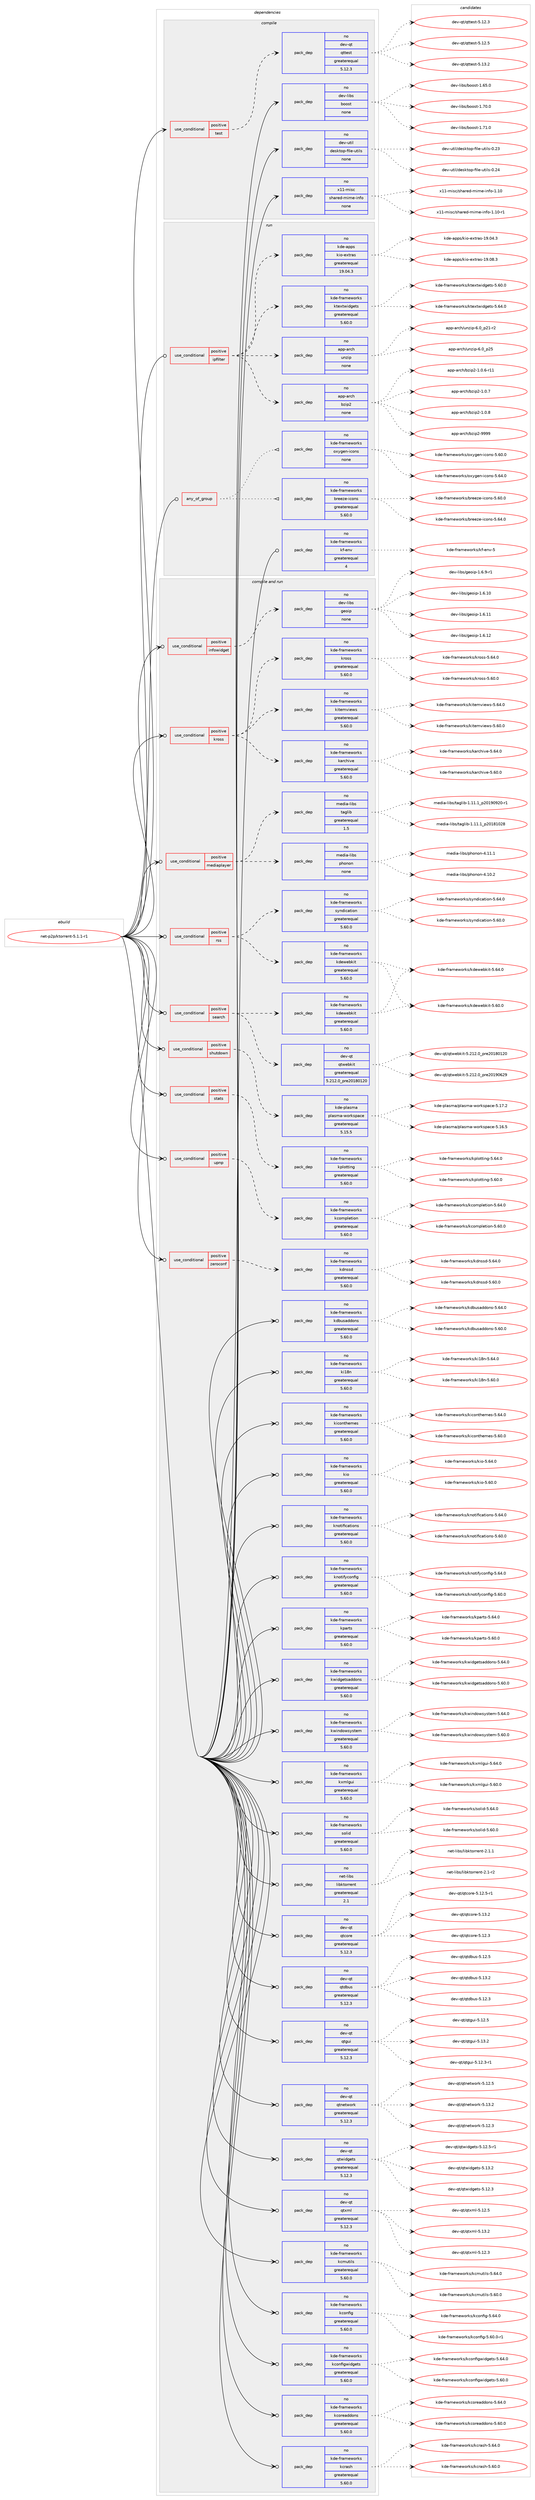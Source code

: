 digraph prolog {

# *************
# Graph options
# *************

newrank=true;
concentrate=true;
compound=true;
graph [rankdir=LR,fontname=Helvetica,fontsize=10,ranksep=1.5];#, ranksep=2.5, nodesep=0.2];
edge  [arrowhead=vee];
node  [fontname=Helvetica,fontsize=10];

# **********
# The ebuild
# **********

subgraph cluster_leftcol {
color=gray;
rank=same;
label=<<i>ebuild</i>>;
id [label="net-p2p/ktorrent-5.1.1-r1", color=red, width=4, href="../net-p2p/ktorrent-5.1.1-r1.svg"];
}

# ****************
# The dependencies
# ****************

subgraph cluster_midcol {
color=gray;
label=<<i>dependencies</i>>;
subgraph cluster_compile {
fillcolor="#eeeeee";
style=filled;
label=<<i>compile</i>>;
subgraph cond204789 {
dependency840212 [label=<<TABLE BORDER="0" CELLBORDER="1" CELLSPACING="0" CELLPADDING="4"><TR><TD ROWSPAN="3" CELLPADDING="10">use_conditional</TD></TR><TR><TD>positive</TD></TR><TR><TD>test</TD></TR></TABLE>>, shape=none, color=red];
subgraph pack620600 {
dependency840213 [label=<<TABLE BORDER="0" CELLBORDER="1" CELLSPACING="0" CELLPADDING="4" WIDTH="220"><TR><TD ROWSPAN="6" CELLPADDING="30">pack_dep</TD></TR><TR><TD WIDTH="110">no</TD></TR><TR><TD>dev-qt</TD></TR><TR><TD>qttest</TD></TR><TR><TD>greaterequal</TD></TR><TR><TD>5.12.3</TD></TR></TABLE>>, shape=none, color=blue];
}
dependency840212:e -> dependency840213:w [weight=20,style="dashed",arrowhead="vee"];
}
id:e -> dependency840212:w [weight=20,style="solid",arrowhead="vee"];
subgraph pack620601 {
dependency840214 [label=<<TABLE BORDER="0" CELLBORDER="1" CELLSPACING="0" CELLPADDING="4" WIDTH="220"><TR><TD ROWSPAN="6" CELLPADDING="30">pack_dep</TD></TR><TR><TD WIDTH="110">no</TD></TR><TR><TD>dev-libs</TD></TR><TR><TD>boost</TD></TR><TR><TD>none</TD></TR><TR><TD></TD></TR></TABLE>>, shape=none, color=blue];
}
id:e -> dependency840214:w [weight=20,style="solid",arrowhead="vee"];
subgraph pack620602 {
dependency840215 [label=<<TABLE BORDER="0" CELLBORDER="1" CELLSPACING="0" CELLPADDING="4" WIDTH="220"><TR><TD ROWSPAN="6" CELLPADDING="30">pack_dep</TD></TR><TR><TD WIDTH="110">no</TD></TR><TR><TD>dev-util</TD></TR><TR><TD>desktop-file-utils</TD></TR><TR><TD>none</TD></TR><TR><TD></TD></TR></TABLE>>, shape=none, color=blue];
}
id:e -> dependency840215:w [weight=20,style="solid",arrowhead="vee"];
subgraph pack620603 {
dependency840216 [label=<<TABLE BORDER="0" CELLBORDER="1" CELLSPACING="0" CELLPADDING="4" WIDTH="220"><TR><TD ROWSPAN="6" CELLPADDING="30">pack_dep</TD></TR><TR><TD WIDTH="110">no</TD></TR><TR><TD>x11-misc</TD></TR><TR><TD>shared-mime-info</TD></TR><TR><TD>none</TD></TR><TR><TD></TD></TR></TABLE>>, shape=none, color=blue];
}
id:e -> dependency840216:w [weight=20,style="solid",arrowhead="vee"];
}
subgraph cluster_compileandrun {
fillcolor="#eeeeee";
style=filled;
label=<<i>compile and run</i>>;
subgraph cond204790 {
dependency840217 [label=<<TABLE BORDER="0" CELLBORDER="1" CELLSPACING="0" CELLPADDING="4"><TR><TD ROWSPAN="3" CELLPADDING="10">use_conditional</TD></TR><TR><TD>positive</TD></TR><TR><TD>infowidget</TD></TR></TABLE>>, shape=none, color=red];
subgraph pack620604 {
dependency840218 [label=<<TABLE BORDER="0" CELLBORDER="1" CELLSPACING="0" CELLPADDING="4" WIDTH="220"><TR><TD ROWSPAN="6" CELLPADDING="30">pack_dep</TD></TR><TR><TD WIDTH="110">no</TD></TR><TR><TD>dev-libs</TD></TR><TR><TD>geoip</TD></TR><TR><TD>none</TD></TR><TR><TD></TD></TR></TABLE>>, shape=none, color=blue];
}
dependency840217:e -> dependency840218:w [weight=20,style="dashed",arrowhead="vee"];
}
id:e -> dependency840217:w [weight=20,style="solid",arrowhead="odotvee"];
subgraph cond204791 {
dependency840219 [label=<<TABLE BORDER="0" CELLBORDER="1" CELLSPACING="0" CELLPADDING="4"><TR><TD ROWSPAN="3" CELLPADDING="10">use_conditional</TD></TR><TR><TD>positive</TD></TR><TR><TD>kross</TD></TR></TABLE>>, shape=none, color=red];
subgraph pack620605 {
dependency840220 [label=<<TABLE BORDER="0" CELLBORDER="1" CELLSPACING="0" CELLPADDING="4" WIDTH="220"><TR><TD ROWSPAN="6" CELLPADDING="30">pack_dep</TD></TR><TR><TD WIDTH="110">no</TD></TR><TR><TD>kde-frameworks</TD></TR><TR><TD>karchive</TD></TR><TR><TD>greaterequal</TD></TR><TR><TD>5.60.0</TD></TR></TABLE>>, shape=none, color=blue];
}
dependency840219:e -> dependency840220:w [weight=20,style="dashed",arrowhead="vee"];
subgraph pack620606 {
dependency840221 [label=<<TABLE BORDER="0" CELLBORDER="1" CELLSPACING="0" CELLPADDING="4" WIDTH="220"><TR><TD ROWSPAN="6" CELLPADDING="30">pack_dep</TD></TR><TR><TD WIDTH="110">no</TD></TR><TR><TD>kde-frameworks</TD></TR><TR><TD>kitemviews</TD></TR><TR><TD>greaterequal</TD></TR><TR><TD>5.60.0</TD></TR></TABLE>>, shape=none, color=blue];
}
dependency840219:e -> dependency840221:w [weight=20,style="dashed",arrowhead="vee"];
subgraph pack620607 {
dependency840222 [label=<<TABLE BORDER="0" CELLBORDER="1" CELLSPACING="0" CELLPADDING="4" WIDTH="220"><TR><TD ROWSPAN="6" CELLPADDING="30">pack_dep</TD></TR><TR><TD WIDTH="110">no</TD></TR><TR><TD>kde-frameworks</TD></TR><TR><TD>kross</TD></TR><TR><TD>greaterequal</TD></TR><TR><TD>5.60.0</TD></TR></TABLE>>, shape=none, color=blue];
}
dependency840219:e -> dependency840222:w [weight=20,style="dashed",arrowhead="vee"];
}
id:e -> dependency840219:w [weight=20,style="solid",arrowhead="odotvee"];
subgraph cond204792 {
dependency840223 [label=<<TABLE BORDER="0" CELLBORDER="1" CELLSPACING="0" CELLPADDING="4"><TR><TD ROWSPAN="3" CELLPADDING="10">use_conditional</TD></TR><TR><TD>positive</TD></TR><TR><TD>mediaplayer</TD></TR></TABLE>>, shape=none, color=red];
subgraph pack620608 {
dependency840224 [label=<<TABLE BORDER="0" CELLBORDER="1" CELLSPACING="0" CELLPADDING="4" WIDTH="220"><TR><TD ROWSPAN="6" CELLPADDING="30">pack_dep</TD></TR><TR><TD WIDTH="110">no</TD></TR><TR><TD>media-libs</TD></TR><TR><TD>phonon</TD></TR><TR><TD>none</TD></TR><TR><TD></TD></TR></TABLE>>, shape=none, color=blue];
}
dependency840223:e -> dependency840224:w [weight=20,style="dashed",arrowhead="vee"];
subgraph pack620609 {
dependency840225 [label=<<TABLE BORDER="0" CELLBORDER="1" CELLSPACING="0" CELLPADDING="4" WIDTH="220"><TR><TD ROWSPAN="6" CELLPADDING="30">pack_dep</TD></TR><TR><TD WIDTH="110">no</TD></TR><TR><TD>media-libs</TD></TR><TR><TD>taglib</TD></TR><TR><TD>greaterequal</TD></TR><TR><TD>1.5</TD></TR></TABLE>>, shape=none, color=blue];
}
dependency840223:e -> dependency840225:w [weight=20,style="dashed",arrowhead="vee"];
}
id:e -> dependency840223:w [weight=20,style="solid",arrowhead="odotvee"];
subgraph cond204793 {
dependency840226 [label=<<TABLE BORDER="0" CELLBORDER="1" CELLSPACING="0" CELLPADDING="4"><TR><TD ROWSPAN="3" CELLPADDING="10">use_conditional</TD></TR><TR><TD>positive</TD></TR><TR><TD>rss</TD></TR></TABLE>>, shape=none, color=red];
subgraph pack620610 {
dependency840227 [label=<<TABLE BORDER="0" CELLBORDER="1" CELLSPACING="0" CELLPADDING="4" WIDTH="220"><TR><TD ROWSPAN="6" CELLPADDING="30">pack_dep</TD></TR><TR><TD WIDTH="110">no</TD></TR><TR><TD>kde-frameworks</TD></TR><TR><TD>kdewebkit</TD></TR><TR><TD>greaterequal</TD></TR><TR><TD>5.60.0</TD></TR></TABLE>>, shape=none, color=blue];
}
dependency840226:e -> dependency840227:w [weight=20,style="dashed",arrowhead="vee"];
subgraph pack620611 {
dependency840228 [label=<<TABLE BORDER="0" CELLBORDER="1" CELLSPACING="0" CELLPADDING="4" WIDTH="220"><TR><TD ROWSPAN="6" CELLPADDING="30">pack_dep</TD></TR><TR><TD WIDTH="110">no</TD></TR><TR><TD>kde-frameworks</TD></TR><TR><TD>syndication</TD></TR><TR><TD>greaterequal</TD></TR><TR><TD>5.60.0</TD></TR></TABLE>>, shape=none, color=blue];
}
dependency840226:e -> dependency840228:w [weight=20,style="dashed",arrowhead="vee"];
}
id:e -> dependency840226:w [weight=20,style="solid",arrowhead="odotvee"];
subgraph cond204794 {
dependency840229 [label=<<TABLE BORDER="0" CELLBORDER="1" CELLSPACING="0" CELLPADDING="4"><TR><TD ROWSPAN="3" CELLPADDING="10">use_conditional</TD></TR><TR><TD>positive</TD></TR><TR><TD>search</TD></TR></TABLE>>, shape=none, color=red];
subgraph pack620612 {
dependency840230 [label=<<TABLE BORDER="0" CELLBORDER="1" CELLSPACING="0" CELLPADDING="4" WIDTH="220"><TR><TD ROWSPAN="6" CELLPADDING="30">pack_dep</TD></TR><TR><TD WIDTH="110">no</TD></TR><TR><TD>kde-frameworks</TD></TR><TR><TD>kdewebkit</TD></TR><TR><TD>greaterequal</TD></TR><TR><TD>5.60.0</TD></TR></TABLE>>, shape=none, color=blue];
}
dependency840229:e -> dependency840230:w [weight=20,style="dashed",arrowhead="vee"];
subgraph pack620613 {
dependency840231 [label=<<TABLE BORDER="0" CELLBORDER="1" CELLSPACING="0" CELLPADDING="4" WIDTH="220"><TR><TD ROWSPAN="6" CELLPADDING="30">pack_dep</TD></TR><TR><TD WIDTH="110">no</TD></TR><TR><TD>dev-qt</TD></TR><TR><TD>qtwebkit</TD></TR><TR><TD>greaterequal</TD></TR><TR><TD>5.212.0_pre20180120</TD></TR></TABLE>>, shape=none, color=blue];
}
dependency840229:e -> dependency840231:w [weight=20,style="dashed",arrowhead="vee"];
}
id:e -> dependency840229:w [weight=20,style="solid",arrowhead="odotvee"];
subgraph cond204795 {
dependency840232 [label=<<TABLE BORDER="0" CELLBORDER="1" CELLSPACING="0" CELLPADDING="4"><TR><TD ROWSPAN="3" CELLPADDING="10">use_conditional</TD></TR><TR><TD>positive</TD></TR><TR><TD>shutdown</TD></TR></TABLE>>, shape=none, color=red];
subgraph pack620614 {
dependency840233 [label=<<TABLE BORDER="0" CELLBORDER="1" CELLSPACING="0" CELLPADDING="4" WIDTH="220"><TR><TD ROWSPAN="6" CELLPADDING="30">pack_dep</TD></TR><TR><TD WIDTH="110">no</TD></TR><TR><TD>kde-plasma</TD></TR><TR><TD>plasma-workspace</TD></TR><TR><TD>greaterequal</TD></TR><TR><TD>5.15.5</TD></TR></TABLE>>, shape=none, color=blue];
}
dependency840232:e -> dependency840233:w [weight=20,style="dashed",arrowhead="vee"];
}
id:e -> dependency840232:w [weight=20,style="solid",arrowhead="odotvee"];
subgraph cond204796 {
dependency840234 [label=<<TABLE BORDER="0" CELLBORDER="1" CELLSPACING="0" CELLPADDING="4"><TR><TD ROWSPAN="3" CELLPADDING="10">use_conditional</TD></TR><TR><TD>positive</TD></TR><TR><TD>stats</TD></TR></TABLE>>, shape=none, color=red];
subgraph pack620615 {
dependency840235 [label=<<TABLE BORDER="0" CELLBORDER="1" CELLSPACING="0" CELLPADDING="4" WIDTH="220"><TR><TD ROWSPAN="6" CELLPADDING="30">pack_dep</TD></TR><TR><TD WIDTH="110">no</TD></TR><TR><TD>kde-frameworks</TD></TR><TR><TD>kplotting</TD></TR><TR><TD>greaterequal</TD></TR><TR><TD>5.60.0</TD></TR></TABLE>>, shape=none, color=blue];
}
dependency840234:e -> dependency840235:w [weight=20,style="dashed",arrowhead="vee"];
}
id:e -> dependency840234:w [weight=20,style="solid",arrowhead="odotvee"];
subgraph cond204797 {
dependency840236 [label=<<TABLE BORDER="0" CELLBORDER="1" CELLSPACING="0" CELLPADDING="4"><TR><TD ROWSPAN="3" CELLPADDING="10">use_conditional</TD></TR><TR><TD>positive</TD></TR><TR><TD>upnp</TD></TR></TABLE>>, shape=none, color=red];
subgraph pack620616 {
dependency840237 [label=<<TABLE BORDER="0" CELLBORDER="1" CELLSPACING="0" CELLPADDING="4" WIDTH="220"><TR><TD ROWSPAN="6" CELLPADDING="30">pack_dep</TD></TR><TR><TD WIDTH="110">no</TD></TR><TR><TD>kde-frameworks</TD></TR><TR><TD>kcompletion</TD></TR><TR><TD>greaterequal</TD></TR><TR><TD>5.60.0</TD></TR></TABLE>>, shape=none, color=blue];
}
dependency840236:e -> dependency840237:w [weight=20,style="dashed",arrowhead="vee"];
}
id:e -> dependency840236:w [weight=20,style="solid",arrowhead="odotvee"];
subgraph cond204798 {
dependency840238 [label=<<TABLE BORDER="0" CELLBORDER="1" CELLSPACING="0" CELLPADDING="4"><TR><TD ROWSPAN="3" CELLPADDING="10">use_conditional</TD></TR><TR><TD>positive</TD></TR><TR><TD>zeroconf</TD></TR></TABLE>>, shape=none, color=red];
subgraph pack620617 {
dependency840239 [label=<<TABLE BORDER="0" CELLBORDER="1" CELLSPACING="0" CELLPADDING="4" WIDTH="220"><TR><TD ROWSPAN="6" CELLPADDING="30">pack_dep</TD></TR><TR><TD WIDTH="110">no</TD></TR><TR><TD>kde-frameworks</TD></TR><TR><TD>kdnssd</TD></TR><TR><TD>greaterequal</TD></TR><TR><TD>5.60.0</TD></TR></TABLE>>, shape=none, color=blue];
}
dependency840238:e -> dependency840239:w [weight=20,style="dashed",arrowhead="vee"];
}
id:e -> dependency840238:w [weight=20,style="solid",arrowhead="odotvee"];
subgraph pack620618 {
dependency840240 [label=<<TABLE BORDER="0" CELLBORDER="1" CELLSPACING="0" CELLPADDING="4" WIDTH="220"><TR><TD ROWSPAN="6" CELLPADDING="30">pack_dep</TD></TR><TR><TD WIDTH="110">no</TD></TR><TR><TD>dev-qt</TD></TR><TR><TD>qtcore</TD></TR><TR><TD>greaterequal</TD></TR><TR><TD>5.12.3</TD></TR></TABLE>>, shape=none, color=blue];
}
id:e -> dependency840240:w [weight=20,style="solid",arrowhead="odotvee"];
subgraph pack620619 {
dependency840241 [label=<<TABLE BORDER="0" CELLBORDER="1" CELLSPACING="0" CELLPADDING="4" WIDTH="220"><TR><TD ROWSPAN="6" CELLPADDING="30">pack_dep</TD></TR><TR><TD WIDTH="110">no</TD></TR><TR><TD>dev-qt</TD></TR><TR><TD>qtdbus</TD></TR><TR><TD>greaterequal</TD></TR><TR><TD>5.12.3</TD></TR></TABLE>>, shape=none, color=blue];
}
id:e -> dependency840241:w [weight=20,style="solid",arrowhead="odotvee"];
subgraph pack620620 {
dependency840242 [label=<<TABLE BORDER="0" CELLBORDER="1" CELLSPACING="0" CELLPADDING="4" WIDTH="220"><TR><TD ROWSPAN="6" CELLPADDING="30">pack_dep</TD></TR><TR><TD WIDTH="110">no</TD></TR><TR><TD>dev-qt</TD></TR><TR><TD>qtgui</TD></TR><TR><TD>greaterequal</TD></TR><TR><TD>5.12.3</TD></TR></TABLE>>, shape=none, color=blue];
}
id:e -> dependency840242:w [weight=20,style="solid",arrowhead="odotvee"];
subgraph pack620621 {
dependency840243 [label=<<TABLE BORDER="0" CELLBORDER="1" CELLSPACING="0" CELLPADDING="4" WIDTH="220"><TR><TD ROWSPAN="6" CELLPADDING="30">pack_dep</TD></TR><TR><TD WIDTH="110">no</TD></TR><TR><TD>dev-qt</TD></TR><TR><TD>qtnetwork</TD></TR><TR><TD>greaterequal</TD></TR><TR><TD>5.12.3</TD></TR></TABLE>>, shape=none, color=blue];
}
id:e -> dependency840243:w [weight=20,style="solid",arrowhead="odotvee"];
subgraph pack620622 {
dependency840244 [label=<<TABLE BORDER="0" CELLBORDER="1" CELLSPACING="0" CELLPADDING="4" WIDTH="220"><TR><TD ROWSPAN="6" CELLPADDING="30">pack_dep</TD></TR><TR><TD WIDTH="110">no</TD></TR><TR><TD>dev-qt</TD></TR><TR><TD>qtwidgets</TD></TR><TR><TD>greaterequal</TD></TR><TR><TD>5.12.3</TD></TR></TABLE>>, shape=none, color=blue];
}
id:e -> dependency840244:w [weight=20,style="solid",arrowhead="odotvee"];
subgraph pack620623 {
dependency840245 [label=<<TABLE BORDER="0" CELLBORDER="1" CELLSPACING="0" CELLPADDING="4" WIDTH="220"><TR><TD ROWSPAN="6" CELLPADDING="30">pack_dep</TD></TR><TR><TD WIDTH="110">no</TD></TR><TR><TD>dev-qt</TD></TR><TR><TD>qtxml</TD></TR><TR><TD>greaterequal</TD></TR><TR><TD>5.12.3</TD></TR></TABLE>>, shape=none, color=blue];
}
id:e -> dependency840245:w [weight=20,style="solid",arrowhead="odotvee"];
subgraph pack620624 {
dependency840246 [label=<<TABLE BORDER="0" CELLBORDER="1" CELLSPACING="0" CELLPADDING="4" WIDTH="220"><TR><TD ROWSPAN="6" CELLPADDING="30">pack_dep</TD></TR><TR><TD WIDTH="110">no</TD></TR><TR><TD>kde-frameworks</TD></TR><TR><TD>kcmutils</TD></TR><TR><TD>greaterequal</TD></TR><TR><TD>5.60.0</TD></TR></TABLE>>, shape=none, color=blue];
}
id:e -> dependency840246:w [weight=20,style="solid",arrowhead="odotvee"];
subgraph pack620625 {
dependency840247 [label=<<TABLE BORDER="0" CELLBORDER="1" CELLSPACING="0" CELLPADDING="4" WIDTH="220"><TR><TD ROWSPAN="6" CELLPADDING="30">pack_dep</TD></TR><TR><TD WIDTH="110">no</TD></TR><TR><TD>kde-frameworks</TD></TR><TR><TD>kconfig</TD></TR><TR><TD>greaterequal</TD></TR><TR><TD>5.60.0</TD></TR></TABLE>>, shape=none, color=blue];
}
id:e -> dependency840247:w [weight=20,style="solid",arrowhead="odotvee"];
subgraph pack620626 {
dependency840248 [label=<<TABLE BORDER="0" CELLBORDER="1" CELLSPACING="0" CELLPADDING="4" WIDTH="220"><TR><TD ROWSPAN="6" CELLPADDING="30">pack_dep</TD></TR><TR><TD WIDTH="110">no</TD></TR><TR><TD>kde-frameworks</TD></TR><TR><TD>kconfigwidgets</TD></TR><TR><TD>greaterequal</TD></TR><TR><TD>5.60.0</TD></TR></TABLE>>, shape=none, color=blue];
}
id:e -> dependency840248:w [weight=20,style="solid",arrowhead="odotvee"];
subgraph pack620627 {
dependency840249 [label=<<TABLE BORDER="0" CELLBORDER="1" CELLSPACING="0" CELLPADDING="4" WIDTH="220"><TR><TD ROWSPAN="6" CELLPADDING="30">pack_dep</TD></TR><TR><TD WIDTH="110">no</TD></TR><TR><TD>kde-frameworks</TD></TR><TR><TD>kcoreaddons</TD></TR><TR><TD>greaterequal</TD></TR><TR><TD>5.60.0</TD></TR></TABLE>>, shape=none, color=blue];
}
id:e -> dependency840249:w [weight=20,style="solid",arrowhead="odotvee"];
subgraph pack620628 {
dependency840250 [label=<<TABLE BORDER="0" CELLBORDER="1" CELLSPACING="0" CELLPADDING="4" WIDTH="220"><TR><TD ROWSPAN="6" CELLPADDING="30">pack_dep</TD></TR><TR><TD WIDTH="110">no</TD></TR><TR><TD>kde-frameworks</TD></TR><TR><TD>kcrash</TD></TR><TR><TD>greaterequal</TD></TR><TR><TD>5.60.0</TD></TR></TABLE>>, shape=none, color=blue];
}
id:e -> dependency840250:w [weight=20,style="solid",arrowhead="odotvee"];
subgraph pack620629 {
dependency840251 [label=<<TABLE BORDER="0" CELLBORDER="1" CELLSPACING="0" CELLPADDING="4" WIDTH="220"><TR><TD ROWSPAN="6" CELLPADDING="30">pack_dep</TD></TR><TR><TD WIDTH="110">no</TD></TR><TR><TD>kde-frameworks</TD></TR><TR><TD>kdbusaddons</TD></TR><TR><TD>greaterequal</TD></TR><TR><TD>5.60.0</TD></TR></TABLE>>, shape=none, color=blue];
}
id:e -> dependency840251:w [weight=20,style="solid",arrowhead="odotvee"];
subgraph pack620630 {
dependency840252 [label=<<TABLE BORDER="0" CELLBORDER="1" CELLSPACING="0" CELLPADDING="4" WIDTH="220"><TR><TD ROWSPAN="6" CELLPADDING="30">pack_dep</TD></TR><TR><TD WIDTH="110">no</TD></TR><TR><TD>kde-frameworks</TD></TR><TR><TD>ki18n</TD></TR><TR><TD>greaterequal</TD></TR><TR><TD>5.60.0</TD></TR></TABLE>>, shape=none, color=blue];
}
id:e -> dependency840252:w [weight=20,style="solid",arrowhead="odotvee"];
subgraph pack620631 {
dependency840253 [label=<<TABLE BORDER="0" CELLBORDER="1" CELLSPACING="0" CELLPADDING="4" WIDTH="220"><TR><TD ROWSPAN="6" CELLPADDING="30">pack_dep</TD></TR><TR><TD WIDTH="110">no</TD></TR><TR><TD>kde-frameworks</TD></TR><TR><TD>kiconthemes</TD></TR><TR><TD>greaterequal</TD></TR><TR><TD>5.60.0</TD></TR></TABLE>>, shape=none, color=blue];
}
id:e -> dependency840253:w [weight=20,style="solid",arrowhead="odotvee"];
subgraph pack620632 {
dependency840254 [label=<<TABLE BORDER="0" CELLBORDER="1" CELLSPACING="0" CELLPADDING="4" WIDTH="220"><TR><TD ROWSPAN="6" CELLPADDING="30">pack_dep</TD></TR><TR><TD WIDTH="110">no</TD></TR><TR><TD>kde-frameworks</TD></TR><TR><TD>kio</TD></TR><TR><TD>greaterequal</TD></TR><TR><TD>5.60.0</TD></TR></TABLE>>, shape=none, color=blue];
}
id:e -> dependency840254:w [weight=20,style="solid",arrowhead="odotvee"];
subgraph pack620633 {
dependency840255 [label=<<TABLE BORDER="0" CELLBORDER="1" CELLSPACING="0" CELLPADDING="4" WIDTH="220"><TR><TD ROWSPAN="6" CELLPADDING="30">pack_dep</TD></TR><TR><TD WIDTH="110">no</TD></TR><TR><TD>kde-frameworks</TD></TR><TR><TD>knotifications</TD></TR><TR><TD>greaterequal</TD></TR><TR><TD>5.60.0</TD></TR></TABLE>>, shape=none, color=blue];
}
id:e -> dependency840255:w [weight=20,style="solid",arrowhead="odotvee"];
subgraph pack620634 {
dependency840256 [label=<<TABLE BORDER="0" CELLBORDER="1" CELLSPACING="0" CELLPADDING="4" WIDTH="220"><TR><TD ROWSPAN="6" CELLPADDING="30">pack_dep</TD></TR><TR><TD WIDTH="110">no</TD></TR><TR><TD>kde-frameworks</TD></TR><TR><TD>knotifyconfig</TD></TR><TR><TD>greaterequal</TD></TR><TR><TD>5.60.0</TD></TR></TABLE>>, shape=none, color=blue];
}
id:e -> dependency840256:w [weight=20,style="solid",arrowhead="odotvee"];
subgraph pack620635 {
dependency840257 [label=<<TABLE BORDER="0" CELLBORDER="1" CELLSPACING="0" CELLPADDING="4" WIDTH="220"><TR><TD ROWSPAN="6" CELLPADDING="30">pack_dep</TD></TR><TR><TD WIDTH="110">no</TD></TR><TR><TD>kde-frameworks</TD></TR><TR><TD>kparts</TD></TR><TR><TD>greaterequal</TD></TR><TR><TD>5.60.0</TD></TR></TABLE>>, shape=none, color=blue];
}
id:e -> dependency840257:w [weight=20,style="solid",arrowhead="odotvee"];
subgraph pack620636 {
dependency840258 [label=<<TABLE BORDER="0" CELLBORDER="1" CELLSPACING="0" CELLPADDING="4" WIDTH="220"><TR><TD ROWSPAN="6" CELLPADDING="30">pack_dep</TD></TR><TR><TD WIDTH="110">no</TD></TR><TR><TD>kde-frameworks</TD></TR><TR><TD>kwidgetsaddons</TD></TR><TR><TD>greaterequal</TD></TR><TR><TD>5.60.0</TD></TR></TABLE>>, shape=none, color=blue];
}
id:e -> dependency840258:w [weight=20,style="solid",arrowhead="odotvee"];
subgraph pack620637 {
dependency840259 [label=<<TABLE BORDER="0" CELLBORDER="1" CELLSPACING="0" CELLPADDING="4" WIDTH="220"><TR><TD ROWSPAN="6" CELLPADDING="30">pack_dep</TD></TR><TR><TD WIDTH="110">no</TD></TR><TR><TD>kde-frameworks</TD></TR><TR><TD>kwindowsystem</TD></TR><TR><TD>greaterequal</TD></TR><TR><TD>5.60.0</TD></TR></TABLE>>, shape=none, color=blue];
}
id:e -> dependency840259:w [weight=20,style="solid",arrowhead="odotvee"];
subgraph pack620638 {
dependency840260 [label=<<TABLE BORDER="0" CELLBORDER="1" CELLSPACING="0" CELLPADDING="4" WIDTH="220"><TR><TD ROWSPAN="6" CELLPADDING="30">pack_dep</TD></TR><TR><TD WIDTH="110">no</TD></TR><TR><TD>kde-frameworks</TD></TR><TR><TD>kxmlgui</TD></TR><TR><TD>greaterequal</TD></TR><TR><TD>5.60.0</TD></TR></TABLE>>, shape=none, color=blue];
}
id:e -> dependency840260:w [weight=20,style="solid",arrowhead="odotvee"];
subgraph pack620639 {
dependency840261 [label=<<TABLE BORDER="0" CELLBORDER="1" CELLSPACING="0" CELLPADDING="4" WIDTH="220"><TR><TD ROWSPAN="6" CELLPADDING="30">pack_dep</TD></TR><TR><TD WIDTH="110">no</TD></TR><TR><TD>kde-frameworks</TD></TR><TR><TD>solid</TD></TR><TR><TD>greaterequal</TD></TR><TR><TD>5.60.0</TD></TR></TABLE>>, shape=none, color=blue];
}
id:e -> dependency840261:w [weight=20,style="solid",arrowhead="odotvee"];
subgraph pack620640 {
dependency840262 [label=<<TABLE BORDER="0" CELLBORDER="1" CELLSPACING="0" CELLPADDING="4" WIDTH="220"><TR><TD ROWSPAN="6" CELLPADDING="30">pack_dep</TD></TR><TR><TD WIDTH="110">no</TD></TR><TR><TD>net-libs</TD></TR><TR><TD>libktorrent</TD></TR><TR><TD>greaterequal</TD></TR><TR><TD>2.1</TD></TR></TABLE>>, shape=none, color=blue];
}
id:e -> dependency840262:w [weight=20,style="solid",arrowhead="odotvee"];
}
subgraph cluster_run {
fillcolor="#eeeeee";
style=filled;
label=<<i>run</i>>;
subgraph any14325 {
dependency840263 [label=<<TABLE BORDER="0" CELLBORDER="1" CELLSPACING="0" CELLPADDING="4"><TR><TD CELLPADDING="10">any_of_group</TD></TR></TABLE>>, shape=none, color=red];subgraph pack620641 {
dependency840264 [label=<<TABLE BORDER="0" CELLBORDER="1" CELLSPACING="0" CELLPADDING="4" WIDTH="220"><TR><TD ROWSPAN="6" CELLPADDING="30">pack_dep</TD></TR><TR><TD WIDTH="110">no</TD></TR><TR><TD>kde-frameworks</TD></TR><TR><TD>breeze-icons</TD></TR><TR><TD>greaterequal</TD></TR><TR><TD>5.60.0</TD></TR></TABLE>>, shape=none, color=blue];
}
dependency840263:e -> dependency840264:w [weight=20,style="dotted",arrowhead="oinv"];
subgraph pack620642 {
dependency840265 [label=<<TABLE BORDER="0" CELLBORDER="1" CELLSPACING="0" CELLPADDING="4" WIDTH="220"><TR><TD ROWSPAN="6" CELLPADDING="30">pack_dep</TD></TR><TR><TD WIDTH="110">no</TD></TR><TR><TD>kde-frameworks</TD></TR><TR><TD>oxygen-icons</TD></TR><TR><TD>none</TD></TR><TR><TD></TD></TR></TABLE>>, shape=none, color=blue];
}
dependency840263:e -> dependency840265:w [weight=20,style="dotted",arrowhead="oinv"];
}
id:e -> dependency840263:w [weight=20,style="solid",arrowhead="odot"];
subgraph cond204799 {
dependency840266 [label=<<TABLE BORDER="0" CELLBORDER="1" CELLSPACING="0" CELLPADDING="4"><TR><TD ROWSPAN="3" CELLPADDING="10">use_conditional</TD></TR><TR><TD>positive</TD></TR><TR><TD>ipfilter</TD></TR></TABLE>>, shape=none, color=red];
subgraph pack620643 {
dependency840267 [label=<<TABLE BORDER="0" CELLBORDER="1" CELLSPACING="0" CELLPADDING="4" WIDTH="220"><TR><TD ROWSPAN="6" CELLPADDING="30">pack_dep</TD></TR><TR><TD WIDTH="110">no</TD></TR><TR><TD>app-arch</TD></TR><TR><TD>bzip2</TD></TR><TR><TD>none</TD></TR><TR><TD></TD></TR></TABLE>>, shape=none, color=blue];
}
dependency840266:e -> dependency840267:w [weight=20,style="dashed",arrowhead="vee"];
subgraph pack620644 {
dependency840268 [label=<<TABLE BORDER="0" CELLBORDER="1" CELLSPACING="0" CELLPADDING="4" WIDTH="220"><TR><TD ROWSPAN="6" CELLPADDING="30">pack_dep</TD></TR><TR><TD WIDTH="110">no</TD></TR><TR><TD>app-arch</TD></TR><TR><TD>unzip</TD></TR><TR><TD>none</TD></TR><TR><TD></TD></TR></TABLE>>, shape=none, color=blue];
}
dependency840266:e -> dependency840268:w [weight=20,style="dashed",arrowhead="vee"];
subgraph pack620645 {
dependency840269 [label=<<TABLE BORDER="0" CELLBORDER="1" CELLSPACING="0" CELLPADDING="4" WIDTH="220"><TR><TD ROWSPAN="6" CELLPADDING="30">pack_dep</TD></TR><TR><TD WIDTH="110">no</TD></TR><TR><TD>kde-frameworks</TD></TR><TR><TD>ktextwidgets</TD></TR><TR><TD>greaterequal</TD></TR><TR><TD>5.60.0</TD></TR></TABLE>>, shape=none, color=blue];
}
dependency840266:e -> dependency840269:w [weight=20,style="dashed",arrowhead="vee"];
subgraph pack620646 {
dependency840270 [label=<<TABLE BORDER="0" CELLBORDER="1" CELLSPACING="0" CELLPADDING="4" WIDTH="220"><TR><TD ROWSPAN="6" CELLPADDING="30">pack_dep</TD></TR><TR><TD WIDTH="110">no</TD></TR><TR><TD>kde-apps</TD></TR><TR><TD>kio-extras</TD></TR><TR><TD>greaterequal</TD></TR><TR><TD>19.04.3</TD></TR></TABLE>>, shape=none, color=blue];
}
dependency840266:e -> dependency840270:w [weight=20,style="dashed",arrowhead="vee"];
}
id:e -> dependency840266:w [weight=20,style="solid",arrowhead="odot"];
subgraph pack620647 {
dependency840271 [label=<<TABLE BORDER="0" CELLBORDER="1" CELLSPACING="0" CELLPADDING="4" WIDTH="220"><TR><TD ROWSPAN="6" CELLPADDING="30">pack_dep</TD></TR><TR><TD WIDTH="110">no</TD></TR><TR><TD>kde-frameworks</TD></TR><TR><TD>kf-env</TD></TR><TR><TD>greaterequal</TD></TR><TR><TD>4</TD></TR></TABLE>>, shape=none, color=blue];
}
id:e -> dependency840271:w [weight=20,style="solid",arrowhead="odot"];
}
}

# **************
# The candidates
# **************

subgraph cluster_choices {
rank=same;
color=gray;
label=<<i>candidates</i>>;

subgraph choice620600 {
color=black;
nodesep=1;
choice100101118451131164711311611610111511645534649504651 [label="dev-qt/qttest-5.12.3", color=red, width=4,href="../dev-qt/qttest-5.12.3.svg"];
choice100101118451131164711311611610111511645534649504653 [label="dev-qt/qttest-5.12.5", color=red, width=4,href="../dev-qt/qttest-5.12.5.svg"];
choice100101118451131164711311611610111511645534649514650 [label="dev-qt/qttest-5.13.2", color=red, width=4,href="../dev-qt/qttest-5.13.2.svg"];
dependency840213:e -> choice100101118451131164711311611610111511645534649504651:w [style=dotted,weight="100"];
dependency840213:e -> choice100101118451131164711311611610111511645534649504653:w [style=dotted,weight="100"];
dependency840213:e -> choice100101118451131164711311611610111511645534649514650:w [style=dotted,weight="100"];
}
subgraph choice620601 {
color=black;
nodesep=1;
choice1001011184510810598115479811111111511645494654534648 [label="dev-libs/boost-1.65.0", color=red, width=4,href="../dev-libs/boost-1.65.0.svg"];
choice1001011184510810598115479811111111511645494655484648 [label="dev-libs/boost-1.70.0", color=red, width=4,href="../dev-libs/boost-1.70.0.svg"];
choice1001011184510810598115479811111111511645494655494648 [label="dev-libs/boost-1.71.0", color=red, width=4,href="../dev-libs/boost-1.71.0.svg"];
dependency840214:e -> choice1001011184510810598115479811111111511645494654534648:w [style=dotted,weight="100"];
dependency840214:e -> choice1001011184510810598115479811111111511645494655484648:w [style=dotted,weight="100"];
dependency840214:e -> choice1001011184510810598115479811111111511645494655494648:w [style=dotted,weight="100"];
}
subgraph choice620602 {
color=black;
nodesep=1;
choice100101118451171161051084710010111510711611111245102105108101451171161051081154548465051 [label="dev-util/desktop-file-utils-0.23", color=red, width=4,href="../dev-util/desktop-file-utils-0.23.svg"];
choice100101118451171161051084710010111510711611111245102105108101451171161051081154548465052 [label="dev-util/desktop-file-utils-0.24", color=red, width=4,href="../dev-util/desktop-file-utils-0.24.svg"];
dependency840215:e -> choice100101118451171161051084710010111510711611111245102105108101451171161051081154548465051:w [style=dotted,weight="100"];
dependency840215:e -> choice100101118451171161051084710010111510711611111245102105108101451171161051081154548465052:w [style=dotted,weight="100"];
}
subgraph choice620603 {
color=black;
nodesep=1;
choice12049494510910511599471151049711410110045109105109101451051101021114549464948 [label="x11-misc/shared-mime-info-1.10", color=red, width=4,href="../x11-misc/shared-mime-info-1.10.svg"];
choice120494945109105115994711510497114101100451091051091014510511010211145494649484511449 [label="x11-misc/shared-mime-info-1.10-r1", color=red, width=4,href="../x11-misc/shared-mime-info-1.10-r1.svg"];
dependency840216:e -> choice12049494510910511599471151049711410110045109105109101451051101021114549464948:w [style=dotted,weight="100"];
dependency840216:e -> choice120494945109105115994711510497114101100451091051091014510511010211145494649484511449:w [style=dotted,weight="100"];
}
subgraph choice620604 {
color=black;
nodesep=1;
choice10010111845108105981154710310111110511245494654464948 [label="dev-libs/geoip-1.6.10", color=red, width=4,href="../dev-libs/geoip-1.6.10.svg"];
choice10010111845108105981154710310111110511245494654464949 [label="dev-libs/geoip-1.6.11", color=red, width=4,href="../dev-libs/geoip-1.6.11.svg"];
choice10010111845108105981154710310111110511245494654464950 [label="dev-libs/geoip-1.6.12", color=red, width=4,href="../dev-libs/geoip-1.6.12.svg"];
choice1001011184510810598115471031011111051124549465446574511449 [label="dev-libs/geoip-1.6.9-r1", color=red, width=4,href="../dev-libs/geoip-1.6.9-r1.svg"];
dependency840218:e -> choice10010111845108105981154710310111110511245494654464948:w [style=dotted,weight="100"];
dependency840218:e -> choice10010111845108105981154710310111110511245494654464949:w [style=dotted,weight="100"];
dependency840218:e -> choice10010111845108105981154710310111110511245494654464950:w [style=dotted,weight="100"];
dependency840218:e -> choice1001011184510810598115471031011111051124549465446574511449:w [style=dotted,weight="100"];
}
subgraph choice620605 {
color=black;
nodesep=1;
choice107100101451021149710910111911111410711547107971149910410511810145534654484648 [label="kde-frameworks/karchive-5.60.0", color=red, width=4,href="../kde-frameworks/karchive-5.60.0.svg"];
choice107100101451021149710910111911111410711547107971149910410511810145534654524648 [label="kde-frameworks/karchive-5.64.0", color=red, width=4,href="../kde-frameworks/karchive-5.64.0.svg"];
dependency840220:e -> choice107100101451021149710910111911111410711547107971149910410511810145534654484648:w [style=dotted,weight="100"];
dependency840220:e -> choice107100101451021149710910111911111410711547107971149910410511810145534654524648:w [style=dotted,weight="100"];
}
subgraph choice620606 {
color=black;
nodesep=1;
choice10710010145102114971091011191111141071154710710511610110911810510111911545534654484648 [label="kde-frameworks/kitemviews-5.60.0", color=red, width=4,href="../kde-frameworks/kitemviews-5.60.0.svg"];
choice10710010145102114971091011191111141071154710710511610110911810510111911545534654524648 [label="kde-frameworks/kitemviews-5.64.0", color=red, width=4,href="../kde-frameworks/kitemviews-5.64.0.svg"];
dependency840221:e -> choice10710010145102114971091011191111141071154710710511610110911810510111911545534654484648:w [style=dotted,weight="100"];
dependency840221:e -> choice10710010145102114971091011191111141071154710710511610110911810510111911545534654524648:w [style=dotted,weight="100"];
}
subgraph choice620607 {
color=black;
nodesep=1;
choice10710010145102114971091011191111141071154710711411111511545534654484648 [label="kde-frameworks/kross-5.60.0", color=red, width=4,href="../kde-frameworks/kross-5.60.0.svg"];
choice10710010145102114971091011191111141071154710711411111511545534654524648 [label="kde-frameworks/kross-5.64.0", color=red, width=4,href="../kde-frameworks/kross-5.64.0.svg"];
dependency840222:e -> choice10710010145102114971091011191111141071154710711411111511545534654484648:w [style=dotted,weight="100"];
dependency840222:e -> choice10710010145102114971091011191111141071154710711411111511545534654524648:w [style=dotted,weight="100"];
}
subgraph choice620608 {
color=black;
nodesep=1;
choice1091011001059745108105981154711210411111011111045524649484650 [label="media-libs/phonon-4.10.2", color=red, width=4,href="../media-libs/phonon-4.10.2.svg"];
choice1091011001059745108105981154711210411111011111045524649494649 [label="media-libs/phonon-4.11.1", color=red, width=4,href="../media-libs/phonon-4.11.1.svg"];
dependency840224:e -> choice1091011001059745108105981154711210411111011111045524649484650:w [style=dotted,weight="100"];
dependency840224:e -> choice1091011001059745108105981154711210411111011111045524649494649:w [style=dotted,weight="100"];
}
subgraph choice620609 {
color=black;
nodesep=1;
choice10910110010597451081059811547116971031081059845494649494649951125048495649485056 [label="media-libs/taglib-1.11.1_p20181028", color=red, width=4,href="../media-libs/taglib-1.11.1_p20181028.svg"];
choice109101100105974510810598115471169710310810598454946494946499511250484957485750484511449 [label="media-libs/taglib-1.11.1_p20190920-r1", color=red, width=4,href="../media-libs/taglib-1.11.1_p20190920-r1.svg"];
dependency840225:e -> choice10910110010597451081059811547116971031081059845494649494649951125048495649485056:w [style=dotted,weight="100"];
dependency840225:e -> choice109101100105974510810598115471169710310810598454946494946499511250484957485750484511449:w [style=dotted,weight="100"];
}
subgraph choice620610 {
color=black;
nodesep=1;
choice1071001014510211497109101119111114107115471071001011191019810710511645534654484648 [label="kde-frameworks/kdewebkit-5.60.0", color=red, width=4,href="../kde-frameworks/kdewebkit-5.60.0.svg"];
choice1071001014510211497109101119111114107115471071001011191019810710511645534654524648 [label="kde-frameworks/kdewebkit-5.64.0", color=red, width=4,href="../kde-frameworks/kdewebkit-5.64.0.svg"];
dependency840227:e -> choice1071001014510211497109101119111114107115471071001011191019810710511645534654484648:w [style=dotted,weight="100"];
dependency840227:e -> choice1071001014510211497109101119111114107115471071001011191019810710511645534654524648:w [style=dotted,weight="100"];
}
subgraph choice620611 {
color=black;
nodesep=1;
choice107100101451021149710910111911111410711547115121110100105999711610511111045534654484648 [label="kde-frameworks/syndication-5.60.0", color=red, width=4,href="../kde-frameworks/syndication-5.60.0.svg"];
choice107100101451021149710910111911111410711547115121110100105999711610511111045534654524648 [label="kde-frameworks/syndication-5.64.0", color=red, width=4,href="../kde-frameworks/syndication-5.64.0.svg"];
dependency840228:e -> choice107100101451021149710910111911111410711547115121110100105999711610511111045534654484648:w [style=dotted,weight="100"];
dependency840228:e -> choice107100101451021149710910111911111410711547115121110100105999711610511111045534654524648:w [style=dotted,weight="100"];
}
subgraph choice620612 {
color=black;
nodesep=1;
choice1071001014510211497109101119111114107115471071001011191019810710511645534654484648 [label="kde-frameworks/kdewebkit-5.60.0", color=red, width=4,href="../kde-frameworks/kdewebkit-5.60.0.svg"];
choice1071001014510211497109101119111114107115471071001011191019810710511645534654524648 [label="kde-frameworks/kdewebkit-5.64.0", color=red, width=4,href="../kde-frameworks/kdewebkit-5.64.0.svg"];
dependency840230:e -> choice1071001014510211497109101119111114107115471071001011191019810710511645534654484648:w [style=dotted,weight="100"];
dependency840230:e -> choice1071001014510211497109101119111114107115471071001011191019810710511645534654524648:w [style=dotted,weight="100"];
}
subgraph choice620613 {
color=black;
nodesep=1;
choice1001011184511311647113116119101981071051164553465049504648951121141015048495648495048 [label="dev-qt/qtwebkit-5.212.0_pre20180120", color=red, width=4,href="../dev-qt/qtwebkit-5.212.0_pre20180120.svg"];
choice1001011184511311647113116119101981071051164553465049504648951121141015048495748545057 [label="dev-qt/qtwebkit-5.212.0_pre20190629", color=red, width=4,href="../dev-qt/qtwebkit-5.212.0_pre20190629.svg"];
dependency840231:e -> choice1001011184511311647113116119101981071051164553465049504648951121141015048495648495048:w [style=dotted,weight="100"];
dependency840231:e -> choice1001011184511311647113116119101981071051164553465049504648951121141015048495748545057:w [style=dotted,weight="100"];
}
subgraph choice620614 {
color=black;
nodesep=1;
choice10710010145112108971151099747112108971151099745119111114107115112979910145534649544653 [label="kde-plasma/plasma-workspace-5.16.5", color=red, width=4,href="../kde-plasma/plasma-workspace-5.16.5.svg"];
choice10710010145112108971151099747112108971151099745119111114107115112979910145534649554650 [label="kde-plasma/plasma-workspace-5.17.2", color=red, width=4,href="../kde-plasma/plasma-workspace-5.17.2.svg"];
dependency840233:e -> choice10710010145112108971151099747112108971151099745119111114107115112979910145534649544653:w [style=dotted,weight="100"];
dependency840233:e -> choice10710010145112108971151099747112108971151099745119111114107115112979910145534649554650:w [style=dotted,weight="100"];
}
subgraph choice620615 {
color=black;
nodesep=1;
choice10710010145102114971091011191111141071154710711210811111611610511010345534654484648 [label="kde-frameworks/kplotting-5.60.0", color=red, width=4,href="../kde-frameworks/kplotting-5.60.0.svg"];
choice10710010145102114971091011191111141071154710711210811111611610511010345534654524648 [label="kde-frameworks/kplotting-5.64.0", color=red, width=4,href="../kde-frameworks/kplotting-5.64.0.svg"];
dependency840235:e -> choice10710010145102114971091011191111141071154710711210811111611610511010345534654484648:w [style=dotted,weight="100"];
dependency840235:e -> choice10710010145102114971091011191111141071154710711210811111611610511010345534654524648:w [style=dotted,weight="100"];
}
subgraph choice620616 {
color=black;
nodesep=1;
choice1071001014510211497109101119111114107115471079911110911210810111610511111045534654484648 [label="kde-frameworks/kcompletion-5.60.0", color=red, width=4,href="../kde-frameworks/kcompletion-5.60.0.svg"];
choice1071001014510211497109101119111114107115471079911110911210810111610511111045534654524648 [label="kde-frameworks/kcompletion-5.64.0", color=red, width=4,href="../kde-frameworks/kcompletion-5.64.0.svg"];
dependency840237:e -> choice1071001014510211497109101119111114107115471079911110911210810111610511111045534654484648:w [style=dotted,weight="100"];
dependency840237:e -> choice1071001014510211497109101119111114107115471079911110911210810111610511111045534654524648:w [style=dotted,weight="100"];
}
subgraph choice620617 {
color=black;
nodesep=1;
choice10710010145102114971091011191111141071154710710011011511510045534654484648 [label="kde-frameworks/kdnssd-5.60.0", color=red, width=4,href="../kde-frameworks/kdnssd-5.60.0.svg"];
choice10710010145102114971091011191111141071154710710011011511510045534654524648 [label="kde-frameworks/kdnssd-5.64.0", color=red, width=4,href="../kde-frameworks/kdnssd-5.64.0.svg"];
dependency840239:e -> choice10710010145102114971091011191111141071154710710011011511510045534654484648:w [style=dotted,weight="100"];
dependency840239:e -> choice10710010145102114971091011191111141071154710710011011511510045534654524648:w [style=dotted,weight="100"];
}
subgraph choice620618 {
color=black;
nodesep=1;
choice10010111845113116471131169911111410145534649504651 [label="dev-qt/qtcore-5.12.3", color=red, width=4,href="../dev-qt/qtcore-5.12.3.svg"];
choice100101118451131164711311699111114101455346495046534511449 [label="dev-qt/qtcore-5.12.5-r1", color=red, width=4,href="../dev-qt/qtcore-5.12.5-r1.svg"];
choice10010111845113116471131169911111410145534649514650 [label="dev-qt/qtcore-5.13.2", color=red, width=4,href="../dev-qt/qtcore-5.13.2.svg"];
dependency840240:e -> choice10010111845113116471131169911111410145534649504651:w [style=dotted,weight="100"];
dependency840240:e -> choice100101118451131164711311699111114101455346495046534511449:w [style=dotted,weight="100"];
dependency840240:e -> choice10010111845113116471131169911111410145534649514650:w [style=dotted,weight="100"];
}
subgraph choice620619 {
color=black;
nodesep=1;
choice10010111845113116471131161009811711545534649504651 [label="dev-qt/qtdbus-5.12.3", color=red, width=4,href="../dev-qt/qtdbus-5.12.3.svg"];
choice10010111845113116471131161009811711545534649504653 [label="dev-qt/qtdbus-5.12.5", color=red, width=4,href="../dev-qt/qtdbus-5.12.5.svg"];
choice10010111845113116471131161009811711545534649514650 [label="dev-qt/qtdbus-5.13.2", color=red, width=4,href="../dev-qt/qtdbus-5.13.2.svg"];
dependency840241:e -> choice10010111845113116471131161009811711545534649504651:w [style=dotted,weight="100"];
dependency840241:e -> choice10010111845113116471131161009811711545534649504653:w [style=dotted,weight="100"];
dependency840241:e -> choice10010111845113116471131161009811711545534649514650:w [style=dotted,weight="100"];
}
subgraph choice620620 {
color=black;
nodesep=1;
choice1001011184511311647113116103117105455346495046514511449 [label="dev-qt/qtgui-5.12.3-r1", color=red, width=4,href="../dev-qt/qtgui-5.12.3-r1.svg"];
choice100101118451131164711311610311710545534649504653 [label="dev-qt/qtgui-5.12.5", color=red, width=4,href="../dev-qt/qtgui-5.12.5.svg"];
choice100101118451131164711311610311710545534649514650 [label="dev-qt/qtgui-5.13.2", color=red, width=4,href="../dev-qt/qtgui-5.13.2.svg"];
dependency840242:e -> choice1001011184511311647113116103117105455346495046514511449:w [style=dotted,weight="100"];
dependency840242:e -> choice100101118451131164711311610311710545534649504653:w [style=dotted,weight="100"];
dependency840242:e -> choice100101118451131164711311610311710545534649514650:w [style=dotted,weight="100"];
}
subgraph choice620621 {
color=black;
nodesep=1;
choice100101118451131164711311611010111611911111410745534649504651 [label="dev-qt/qtnetwork-5.12.3", color=red, width=4,href="../dev-qt/qtnetwork-5.12.3.svg"];
choice100101118451131164711311611010111611911111410745534649504653 [label="dev-qt/qtnetwork-5.12.5", color=red, width=4,href="../dev-qt/qtnetwork-5.12.5.svg"];
choice100101118451131164711311611010111611911111410745534649514650 [label="dev-qt/qtnetwork-5.13.2", color=red, width=4,href="../dev-qt/qtnetwork-5.13.2.svg"];
dependency840243:e -> choice100101118451131164711311611010111611911111410745534649504651:w [style=dotted,weight="100"];
dependency840243:e -> choice100101118451131164711311611010111611911111410745534649504653:w [style=dotted,weight="100"];
dependency840243:e -> choice100101118451131164711311611010111611911111410745534649514650:w [style=dotted,weight="100"];
}
subgraph choice620622 {
color=black;
nodesep=1;
choice100101118451131164711311611910510010310111611545534649504651 [label="dev-qt/qtwidgets-5.12.3", color=red, width=4,href="../dev-qt/qtwidgets-5.12.3.svg"];
choice1001011184511311647113116119105100103101116115455346495046534511449 [label="dev-qt/qtwidgets-5.12.5-r1", color=red, width=4,href="../dev-qt/qtwidgets-5.12.5-r1.svg"];
choice100101118451131164711311611910510010310111611545534649514650 [label="dev-qt/qtwidgets-5.13.2", color=red, width=4,href="../dev-qt/qtwidgets-5.13.2.svg"];
dependency840244:e -> choice100101118451131164711311611910510010310111611545534649504651:w [style=dotted,weight="100"];
dependency840244:e -> choice1001011184511311647113116119105100103101116115455346495046534511449:w [style=dotted,weight="100"];
dependency840244:e -> choice100101118451131164711311611910510010310111611545534649514650:w [style=dotted,weight="100"];
}
subgraph choice620623 {
color=black;
nodesep=1;
choice100101118451131164711311612010910845534649504651 [label="dev-qt/qtxml-5.12.3", color=red, width=4,href="../dev-qt/qtxml-5.12.3.svg"];
choice100101118451131164711311612010910845534649504653 [label="dev-qt/qtxml-5.12.5", color=red, width=4,href="../dev-qt/qtxml-5.12.5.svg"];
choice100101118451131164711311612010910845534649514650 [label="dev-qt/qtxml-5.13.2", color=red, width=4,href="../dev-qt/qtxml-5.13.2.svg"];
dependency840245:e -> choice100101118451131164711311612010910845534649504651:w [style=dotted,weight="100"];
dependency840245:e -> choice100101118451131164711311612010910845534649504653:w [style=dotted,weight="100"];
dependency840245:e -> choice100101118451131164711311612010910845534649514650:w [style=dotted,weight="100"];
}
subgraph choice620624 {
color=black;
nodesep=1;
choice1071001014510211497109101119111114107115471079910911711610510811545534654484648 [label="kde-frameworks/kcmutils-5.60.0", color=red, width=4,href="../kde-frameworks/kcmutils-5.60.0.svg"];
choice1071001014510211497109101119111114107115471079910911711610510811545534654524648 [label="kde-frameworks/kcmutils-5.64.0", color=red, width=4,href="../kde-frameworks/kcmutils-5.64.0.svg"];
dependency840246:e -> choice1071001014510211497109101119111114107115471079910911711610510811545534654484648:w [style=dotted,weight="100"];
dependency840246:e -> choice1071001014510211497109101119111114107115471079910911711610510811545534654524648:w [style=dotted,weight="100"];
}
subgraph choice620625 {
color=black;
nodesep=1;
choice10710010145102114971091011191111141071154710799111110102105103455346544846484511449 [label="kde-frameworks/kconfig-5.60.0-r1", color=red, width=4,href="../kde-frameworks/kconfig-5.60.0-r1.svg"];
choice1071001014510211497109101119111114107115471079911111010210510345534654524648 [label="kde-frameworks/kconfig-5.64.0", color=red, width=4,href="../kde-frameworks/kconfig-5.64.0.svg"];
dependency840247:e -> choice10710010145102114971091011191111141071154710799111110102105103455346544846484511449:w [style=dotted,weight="100"];
dependency840247:e -> choice1071001014510211497109101119111114107115471079911111010210510345534654524648:w [style=dotted,weight="100"];
}
subgraph choice620626 {
color=black;
nodesep=1;
choice1071001014510211497109101119111114107115471079911111010210510311910510010310111611545534654484648 [label="kde-frameworks/kconfigwidgets-5.60.0", color=red, width=4,href="../kde-frameworks/kconfigwidgets-5.60.0.svg"];
choice1071001014510211497109101119111114107115471079911111010210510311910510010310111611545534654524648 [label="kde-frameworks/kconfigwidgets-5.64.0", color=red, width=4,href="../kde-frameworks/kconfigwidgets-5.64.0.svg"];
dependency840248:e -> choice1071001014510211497109101119111114107115471079911111010210510311910510010310111611545534654484648:w [style=dotted,weight="100"];
dependency840248:e -> choice1071001014510211497109101119111114107115471079911111010210510311910510010310111611545534654524648:w [style=dotted,weight="100"];
}
subgraph choice620627 {
color=black;
nodesep=1;
choice107100101451021149710910111911111410711547107991111141019710010011111011545534654484648 [label="kde-frameworks/kcoreaddons-5.60.0", color=red, width=4,href="../kde-frameworks/kcoreaddons-5.60.0.svg"];
choice107100101451021149710910111911111410711547107991111141019710010011111011545534654524648 [label="kde-frameworks/kcoreaddons-5.64.0", color=red, width=4,href="../kde-frameworks/kcoreaddons-5.64.0.svg"];
dependency840249:e -> choice107100101451021149710910111911111410711547107991111141019710010011111011545534654484648:w [style=dotted,weight="100"];
dependency840249:e -> choice107100101451021149710910111911111410711547107991111141019710010011111011545534654524648:w [style=dotted,weight="100"];
}
subgraph choice620628 {
color=black;
nodesep=1;
choice107100101451021149710910111911111410711547107991149711510445534654484648 [label="kde-frameworks/kcrash-5.60.0", color=red, width=4,href="../kde-frameworks/kcrash-5.60.0.svg"];
choice107100101451021149710910111911111410711547107991149711510445534654524648 [label="kde-frameworks/kcrash-5.64.0", color=red, width=4,href="../kde-frameworks/kcrash-5.64.0.svg"];
dependency840250:e -> choice107100101451021149710910111911111410711547107991149711510445534654484648:w [style=dotted,weight="100"];
dependency840250:e -> choice107100101451021149710910111911111410711547107991149711510445534654524648:w [style=dotted,weight="100"];
}
subgraph choice620629 {
color=black;
nodesep=1;
choice107100101451021149710910111911111410711547107100981171159710010011111011545534654484648 [label="kde-frameworks/kdbusaddons-5.60.0", color=red, width=4,href="../kde-frameworks/kdbusaddons-5.60.0.svg"];
choice107100101451021149710910111911111410711547107100981171159710010011111011545534654524648 [label="kde-frameworks/kdbusaddons-5.64.0", color=red, width=4,href="../kde-frameworks/kdbusaddons-5.64.0.svg"];
dependency840251:e -> choice107100101451021149710910111911111410711547107100981171159710010011111011545534654484648:w [style=dotted,weight="100"];
dependency840251:e -> choice107100101451021149710910111911111410711547107100981171159710010011111011545534654524648:w [style=dotted,weight="100"];
}
subgraph choice620630 {
color=black;
nodesep=1;
choice107100101451021149710910111911111410711547107105495611045534654484648 [label="kde-frameworks/ki18n-5.60.0", color=red, width=4,href="../kde-frameworks/ki18n-5.60.0.svg"];
choice107100101451021149710910111911111410711547107105495611045534654524648 [label="kde-frameworks/ki18n-5.64.0", color=red, width=4,href="../kde-frameworks/ki18n-5.64.0.svg"];
dependency840252:e -> choice107100101451021149710910111911111410711547107105495611045534654484648:w [style=dotted,weight="100"];
dependency840252:e -> choice107100101451021149710910111911111410711547107105495611045534654524648:w [style=dotted,weight="100"];
}
subgraph choice620631 {
color=black;
nodesep=1;
choice1071001014510211497109101119111114107115471071059911111011610410110910111545534654484648 [label="kde-frameworks/kiconthemes-5.60.0", color=red, width=4,href="../kde-frameworks/kiconthemes-5.60.0.svg"];
choice1071001014510211497109101119111114107115471071059911111011610410110910111545534654524648 [label="kde-frameworks/kiconthemes-5.64.0", color=red, width=4,href="../kde-frameworks/kiconthemes-5.64.0.svg"];
dependency840253:e -> choice1071001014510211497109101119111114107115471071059911111011610410110910111545534654484648:w [style=dotted,weight="100"];
dependency840253:e -> choice1071001014510211497109101119111114107115471071059911111011610410110910111545534654524648:w [style=dotted,weight="100"];
}
subgraph choice620632 {
color=black;
nodesep=1;
choice10710010145102114971091011191111141071154710710511145534654484648 [label="kde-frameworks/kio-5.60.0", color=red, width=4,href="../kde-frameworks/kio-5.60.0.svg"];
choice10710010145102114971091011191111141071154710710511145534654524648 [label="kde-frameworks/kio-5.64.0", color=red, width=4,href="../kde-frameworks/kio-5.64.0.svg"];
dependency840254:e -> choice10710010145102114971091011191111141071154710710511145534654484648:w [style=dotted,weight="100"];
dependency840254:e -> choice10710010145102114971091011191111141071154710710511145534654524648:w [style=dotted,weight="100"];
}
subgraph choice620633 {
color=black;
nodesep=1;
choice107100101451021149710910111911111410711547107110111116105102105999711610511111011545534654484648 [label="kde-frameworks/knotifications-5.60.0", color=red, width=4,href="../kde-frameworks/knotifications-5.60.0.svg"];
choice107100101451021149710910111911111410711547107110111116105102105999711610511111011545534654524648 [label="kde-frameworks/knotifications-5.64.0", color=red, width=4,href="../kde-frameworks/knotifications-5.64.0.svg"];
dependency840255:e -> choice107100101451021149710910111911111410711547107110111116105102105999711610511111011545534654484648:w [style=dotted,weight="100"];
dependency840255:e -> choice107100101451021149710910111911111410711547107110111116105102105999711610511111011545534654524648:w [style=dotted,weight="100"];
}
subgraph choice620634 {
color=black;
nodesep=1;
choice1071001014510211497109101119111114107115471071101111161051021219911111010210510345534654484648 [label="kde-frameworks/knotifyconfig-5.60.0", color=red, width=4,href="../kde-frameworks/knotifyconfig-5.60.0.svg"];
choice1071001014510211497109101119111114107115471071101111161051021219911111010210510345534654524648 [label="kde-frameworks/knotifyconfig-5.64.0", color=red, width=4,href="../kde-frameworks/knotifyconfig-5.64.0.svg"];
dependency840256:e -> choice1071001014510211497109101119111114107115471071101111161051021219911111010210510345534654484648:w [style=dotted,weight="100"];
dependency840256:e -> choice1071001014510211497109101119111114107115471071101111161051021219911111010210510345534654524648:w [style=dotted,weight="100"];
}
subgraph choice620635 {
color=black;
nodesep=1;
choice1071001014510211497109101119111114107115471071129711411611545534654484648 [label="kde-frameworks/kparts-5.60.0", color=red, width=4,href="../kde-frameworks/kparts-5.60.0.svg"];
choice1071001014510211497109101119111114107115471071129711411611545534654524648 [label="kde-frameworks/kparts-5.64.0", color=red, width=4,href="../kde-frameworks/kparts-5.64.0.svg"];
dependency840257:e -> choice1071001014510211497109101119111114107115471071129711411611545534654484648:w [style=dotted,weight="100"];
dependency840257:e -> choice1071001014510211497109101119111114107115471071129711411611545534654524648:w [style=dotted,weight="100"];
}
subgraph choice620636 {
color=black;
nodesep=1;
choice1071001014510211497109101119111114107115471071191051001031011161159710010011111011545534654484648 [label="kde-frameworks/kwidgetsaddons-5.60.0", color=red, width=4,href="../kde-frameworks/kwidgetsaddons-5.60.0.svg"];
choice1071001014510211497109101119111114107115471071191051001031011161159710010011111011545534654524648 [label="kde-frameworks/kwidgetsaddons-5.64.0", color=red, width=4,href="../kde-frameworks/kwidgetsaddons-5.64.0.svg"];
dependency840258:e -> choice1071001014510211497109101119111114107115471071191051001031011161159710010011111011545534654484648:w [style=dotted,weight="100"];
dependency840258:e -> choice1071001014510211497109101119111114107115471071191051001031011161159710010011111011545534654524648:w [style=dotted,weight="100"];
}
subgraph choice620637 {
color=black;
nodesep=1;
choice10710010145102114971091011191111141071154710711910511010011111911512111511610110945534654484648 [label="kde-frameworks/kwindowsystem-5.60.0", color=red, width=4,href="../kde-frameworks/kwindowsystem-5.60.0.svg"];
choice10710010145102114971091011191111141071154710711910511010011111911512111511610110945534654524648 [label="kde-frameworks/kwindowsystem-5.64.0", color=red, width=4,href="../kde-frameworks/kwindowsystem-5.64.0.svg"];
dependency840259:e -> choice10710010145102114971091011191111141071154710711910511010011111911512111511610110945534654484648:w [style=dotted,weight="100"];
dependency840259:e -> choice10710010145102114971091011191111141071154710711910511010011111911512111511610110945534654524648:w [style=dotted,weight="100"];
}
subgraph choice620638 {
color=black;
nodesep=1;
choice10710010145102114971091011191111141071154710712010910810311710545534654484648 [label="kde-frameworks/kxmlgui-5.60.0", color=red, width=4,href="../kde-frameworks/kxmlgui-5.60.0.svg"];
choice10710010145102114971091011191111141071154710712010910810311710545534654524648 [label="kde-frameworks/kxmlgui-5.64.0", color=red, width=4,href="../kde-frameworks/kxmlgui-5.64.0.svg"];
dependency840260:e -> choice10710010145102114971091011191111141071154710712010910810311710545534654484648:w [style=dotted,weight="100"];
dependency840260:e -> choice10710010145102114971091011191111141071154710712010910810311710545534654524648:w [style=dotted,weight="100"];
}
subgraph choice620639 {
color=black;
nodesep=1;
choice10710010145102114971091011191111141071154711511110810510045534654484648 [label="kde-frameworks/solid-5.60.0", color=red, width=4,href="../kde-frameworks/solid-5.60.0.svg"];
choice10710010145102114971091011191111141071154711511110810510045534654524648 [label="kde-frameworks/solid-5.64.0", color=red, width=4,href="../kde-frameworks/solid-5.64.0.svg"];
dependency840261:e -> choice10710010145102114971091011191111141071154711511110810510045534654484648:w [style=dotted,weight="100"];
dependency840261:e -> choice10710010145102114971091011191111141071154711511110810510045534654524648:w [style=dotted,weight="100"];
}
subgraph choice620640 {
color=black;
nodesep=1;
choice11010111645108105981154710810598107116111114114101110116455046494511450 [label="net-libs/libktorrent-2.1-r2", color=red, width=4,href="../net-libs/libktorrent-2.1-r2.svg"];
choice11010111645108105981154710810598107116111114114101110116455046494649 [label="net-libs/libktorrent-2.1.1", color=red, width=4,href="../net-libs/libktorrent-2.1.1.svg"];
dependency840262:e -> choice11010111645108105981154710810598107116111114114101110116455046494511450:w [style=dotted,weight="100"];
dependency840262:e -> choice11010111645108105981154710810598107116111114114101110116455046494649:w [style=dotted,weight="100"];
}
subgraph choice620641 {
color=black;
nodesep=1;
choice10710010145102114971091011191111141071154798114101101122101451059911111011545534654484648 [label="kde-frameworks/breeze-icons-5.60.0", color=red, width=4,href="../kde-frameworks/breeze-icons-5.60.0.svg"];
choice10710010145102114971091011191111141071154798114101101122101451059911111011545534654524648 [label="kde-frameworks/breeze-icons-5.64.0", color=red, width=4,href="../kde-frameworks/breeze-icons-5.64.0.svg"];
dependency840264:e -> choice10710010145102114971091011191111141071154798114101101122101451059911111011545534654484648:w [style=dotted,weight="100"];
dependency840264:e -> choice10710010145102114971091011191111141071154798114101101122101451059911111011545534654524648:w [style=dotted,weight="100"];
}
subgraph choice620642 {
color=black;
nodesep=1;
choice107100101451021149710910111911111410711547111120121103101110451059911111011545534654484648 [label="kde-frameworks/oxygen-icons-5.60.0", color=red, width=4,href="../kde-frameworks/oxygen-icons-5.60.0.svg"];
choice107100101451021149710910111911111410711547111120121103101110451059911111011545534654524648 [label="kde-frameworks/oxygen-icons-5.64.0", color=red, width=4,href="../kde-frameworks/oxygen-icons-5.64.0.svg"];
dependency840265:e -> choice107100101451021149710910111911111410711547111120121103101110451059911111011545534654484648:w [style=dotted,weight="100"];
dependency840265:e -> choice107100101451021149710910111911111410711547111120121103101110451059911111011545534654524648:w [style=dotted,weight="100"];
}
subgraph choice620643 {
color=black;
nodesep=1;
choice97112112459711499104479812210511250454946484654451144949 [label="app-arch/bzip2-1.0.6-r11", color=red, width=4,href="../app-arch/bzip2-1.0.6-r11.svg"];
choice97112112459711499104479812210511250454946484655 [label="app-arch/bzip2-1.0.7", color=red, width=4,href="../app-arch/bzip2-1.0.7.svg"];
choice97112112459711499104479812210511250454946484656 [label="app-arch/bzip2-1.0.8", color=red, width=4,href="../app-arch/bzip2-1.0.8.svg"];
choice971121124597114991044798122105112504557575757 [label="app-arch/bzip2-9999", color=red, width=4,href="../app-arch/bzip2-9999.svg"];
dependency840267:e -> choice97112112459711499104479812210511250454946484654451144949:w [style=dotted,weight="100"];
dependency840267:e -> choice97112112459711499104479812210511250454946484655:w [style=dotted,weight="100"];
dependency840267:e -> choice97112112459711499104479812210511250454946484656:w [style=dotted,weight="100"];
dependency840267:e -> choice971121124597114991044798122105112504557575757:w [style=dotted,weight="100"];
}
subgraph choice620644 {
color=black;
nodesep=1;
choice9711211245971149910447117110122105112455446489511250494511450 [label="app-arch/unzip-6.0_p21-r2", color=red, width=4,href="../app-arch/unzip-6.0_p21-r2.svg"];
choice971121124597114991044711711012210511245544648951125053 [label="app-arch/unzip-6.0_p25", color=red, width=4,href="../app-arch/unzip-6.0_p25.svg"];
dependency840268:e -> choice9711211245971149910447117110122105112455446489511250494511450:w [style=dotted,weight="100"];
dependency840268:e -> choice971121124597114991044711711012210511245544648951125053:w [style=dotted,weight="100"];
}
subgraph choice620645 {
color=black;
nodesep=1;
choice10710010145102114971091011191111141071154710711610112011611910510010310111611545534654484648 [label="kde-frameworks/ktextwidgets-5.60.0", color=red, width=4,href="../kde-frameworks/ktextwidgets-5.60.0.svg"];
choice10710010145102114971091011191111141071154710711610112011611910510010310111611545534654524648 [label="kde-frameworks/ktextwidgets-5.64.0", color=red, width=4,href="../kde-frameworks/ktextwidgets-5.64.0.svg"];
dependency840269:e -> choice10710010145102114971091011191111141071154710711610112011611910510010310111611545534654484648:w [style=dotted,weight="100"];
dependency840269:e -> choice10710010145102114971091011191111141071154710711610112011611910510010310111611545534654524648:w [style=dotted,weight="100"];
}
subgraph choice620646 {
color=black;
nodesep=1;
choice10710010145971121121154710710511145101120116114971154549574648524651 [label="kde-apps/kio-extras-19.04.3", color=red, width=4,href="../kde-apps/kio-extras-19.04.3.svg"];
choice10710010145971121121154710710511145101120116114971154549574648564651 [label="kde-apps/kio-extras-19.08.3", color=red, width=4,href="../kde-apps/kio-extras-19.08.3.svg"];
dependency840270:e -> choice10710010145971121121154710710511145101120116114971154549574648524651:w [style=dotted,weight="100"];
dependency840270:e -> choice10710010145971121121154710710511145101120116114971154549574648564651:w [style=dotted,weight="100"];
}
subgraph choice620647 {
color=black;
nodesep=1;
choice107100101451021149710910111911111410711547107102451011101184553 [label="kde-frameworks/kf-env-5", color=red, width=4,href="../kde-frameworks/kf-env-5.svg"];
dependency840271:e -> choice107100101451021149710910111911111410711547107102451011101184553:w [style=dotted,weight="100"];
}
}

}

